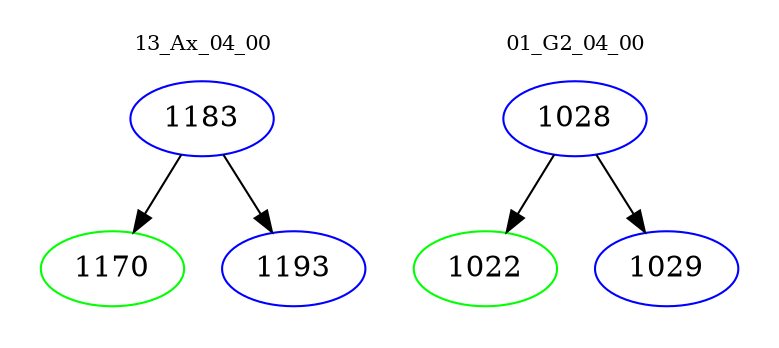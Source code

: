 digraph{
subgraph cluster_0 {
color = white
label = "13_Ax_04_00";
fontsize=10;
T0_1183 [label="1183", color="blue"]
T0_1183 -> T0_1170 [color="black"]
T0_1170 [label="1170", color="green"]
T0_1183 -> T0_1193 [color="black"]
T0_1193 [label="1193", color="blue"]
}
subgraph cluster_1 {
color = white
label = "01_G2_04_00";
fontsize=10;
T1_1028 [label="1028", color="blue"]
T1_1028 -> T1_1022 [color="black"]
T1_1022 [label="1022", color="green"]
T1_1028 -> T1_1029 [color="black"]
T1_1029 [label="1029", color="blue"]
}
}
